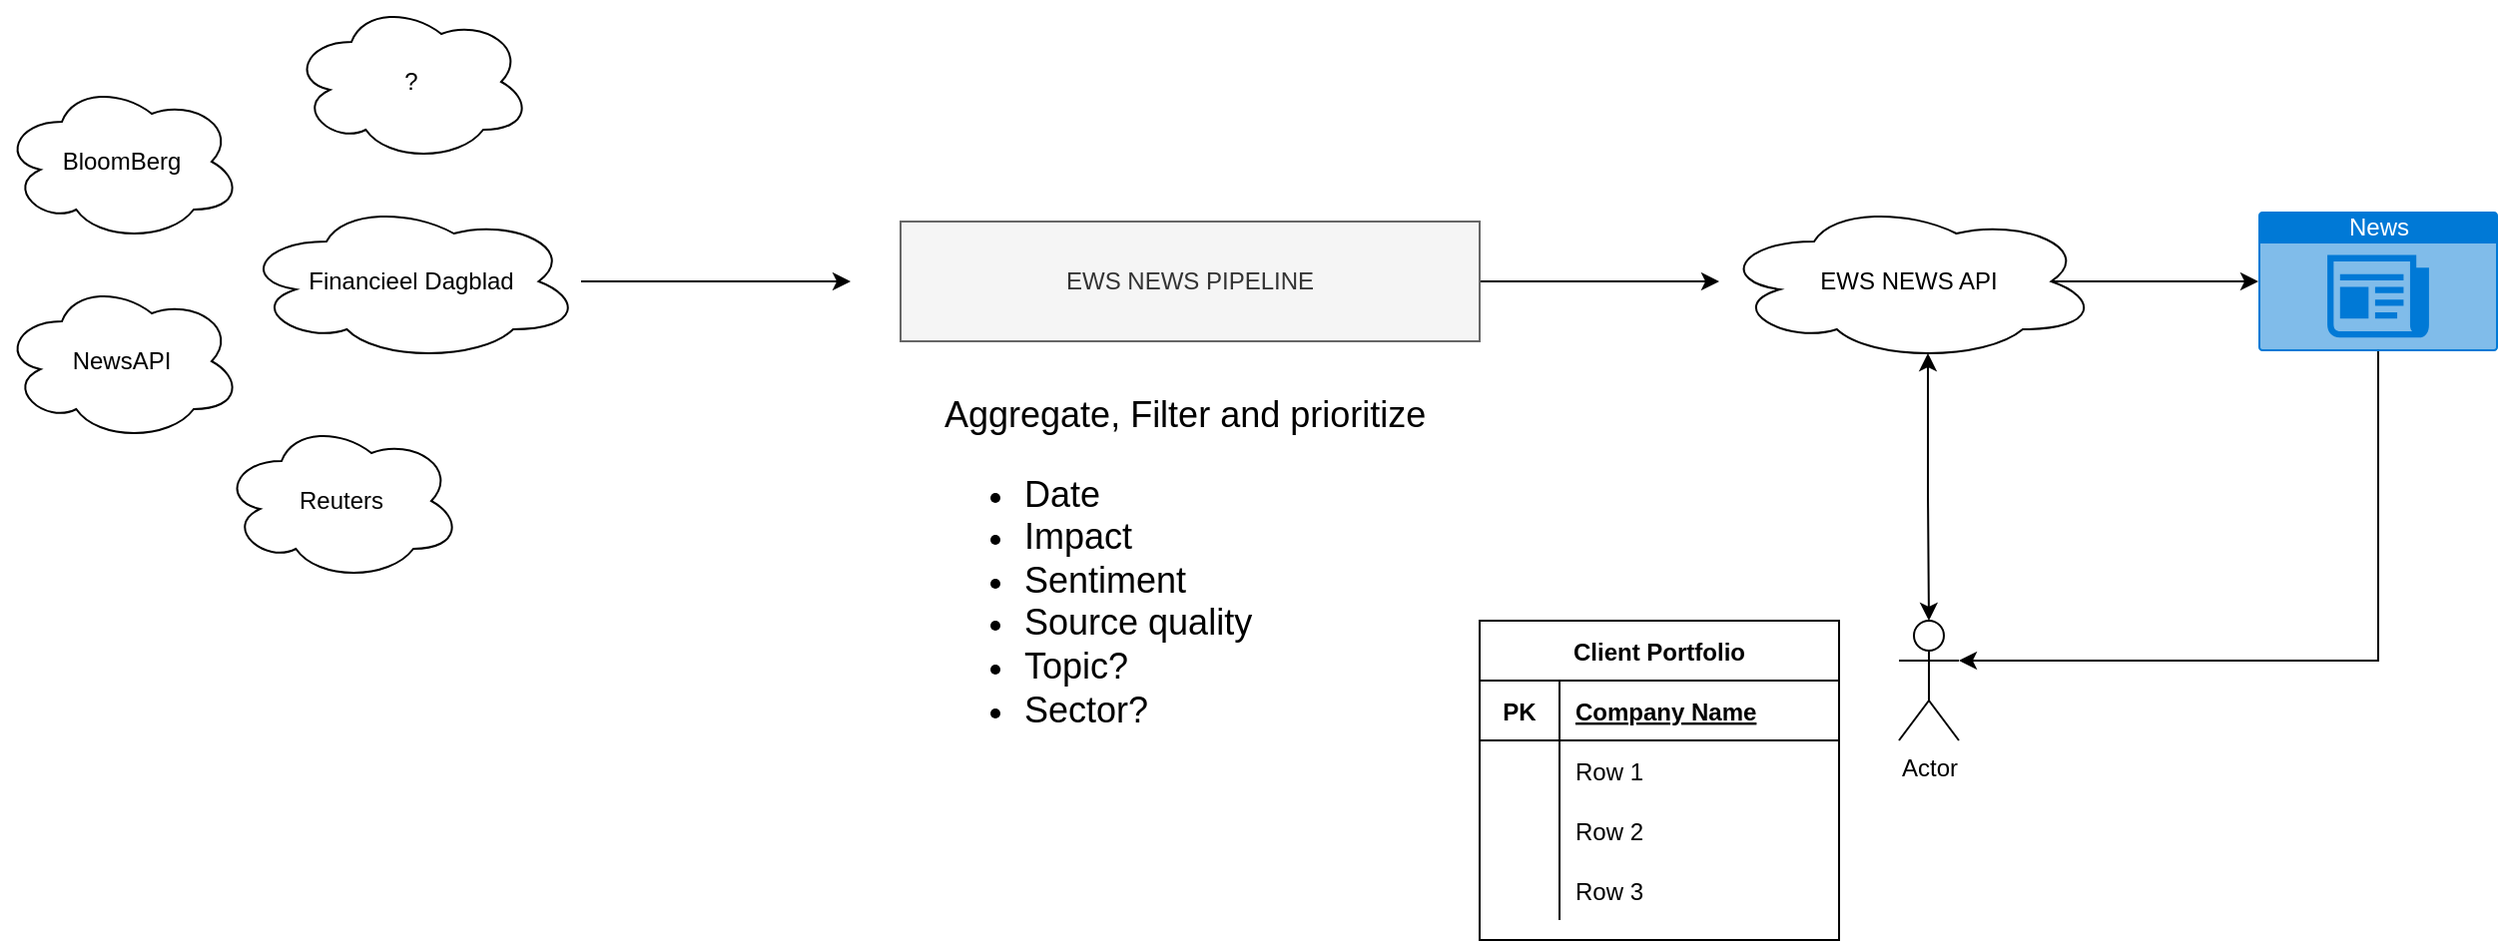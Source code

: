 <mxfile version="14.6.5" type="github">
  <diagram id="oThwvBxUg1dMHxMkPZIc" name="Page-1">
    <mxGraphModel dx="1824" dy="984" grid="1" gridSize="10" guides="1" tooltips="1" connect="1" arrows="1" fold="1" page="1" pageScale="1" pageWidth="1800" pageHeight="8000" math="0" shadow="0">
      <root>
        <mxCell id="0" />
        <mxCell id="1" parent="0" />
        <mxCell id="N71K2Kx4Mg54BnZ_dNbA-1" value="BloomBerg" style="ellipse;shape=cloud;whiteSpace=wrap;html=1;" vertex="1" parent="1">
          <mxGeometry x="100" y="150" width="120" height="80" as="geometry" />
        </mxCell>
        <mxCell id="N71K2Kx4Mg54BnZ_dNbA-2" value="NewsAPI" style="ellipse;shape=cloud;whiteSpace=wrap;html=1;" vertex="1" parent="1">
          <mxGeometry x="100" y="250" width="120" height="80" as="geometry" />
        </mxCell>
        <mxCell id="N71K2Kx4Mg54BnZ_dNbA-8" value="" style="edgeStyle=orthogonalEdgeStyle;rounded=0;orthogonalLoop=1;jettySize=auto;html=1;" edge="1" parent="1" source="N71K2Kx4Mg54BnZ_dNbA-3">
          <mxGeometry relative="1" as="geometry">
            <mxPoint x="525" y="250" as="targetPoint" />
          </mxGeometry>
        </mxCell>
        <mxCell id="N71K2Kx4Mg54BnZ_dNbA-3" value="Financieel Dagblad" style="ellipse;shape=cloud;whiteSpace=wrap;html=1;" vertex="1" parent="1">
          <mxGeometry x="220" y="210" width="170" height="80" as="geometry" />
        </mxCell>
        <mxCell id="N71K2Kx4Mg54BnZ_dNbA-4" value="Reuters" style="ellipse;shape=cloud;whiteSpace=wrap;html=1;" vertex="1" parent="1">
          <mxGeometry x="210" y="320" width="120" height="80" as="geometry" />
        </mxCell>
        <mxCell id="N71K2Kx4Mg54BnZ_dNbA-5" value="?" style="ellipse;shape=cloud;whiteSpace=wrap;html=1;" vertex="1" parent="1">
          <mxGeometry x="245" y="110" width="120" height="80" as="geometry" />
        </mxCell>
        <mxCell id="N71K2Kx4Mg54BnZ_dNbA-29" style="edgeStyle=orthogonalEdgeStyle;rounded=0;orthogonalLoop=1;jettySize=auto;html=1;exitX=1;exitY=0.5;exitDx=0;exitDy=0;" edge="1" parent="1" source="N71K2Kx4Mg54BnZ_dNbA-9">
          <mxGeometry relative="1" as="geometry">
            <mxPoint x="960" y="250" as="targetPoint" />
          </mxGeometry>
        </mxCell>
        <mxCell id="N71K2Kx4Mg54BnZ_dNbA-9" value="EWS NEWS PIPELINE" style="rounded=0;whiteSpace=wrap;html=1;fillColor=#f5f5f5;strokeColor=#666666;fontColor=#333333;" vertex="1" parent="1">
          <mxGeometry x="550" y="220" width="290" height="60" as="geometry" />
        </mxCell>
        <mxCell id="N71K2Kx4Mg54BnZ_dNbA-11" value="Client Portfolio" style="shape=table;startSize=30;container=1;collapsible=1;childLayout=tableLayout;fixedRows=1;rowLines=0;fontStyle=1;align=center;resizeLast=1;" vertex="1" parent="1">
          <mxGeometry x="840" y="420" width="180" height="160" as="geometry" />
        </mxCell>
        <mxCell id="N71K2Kx4Mg54BnZ_dNbA-12" value="" style="shape=partialRectangle;collapsible=0;dropTarget=0;pointerEvents=0;fillColor=none;top=0;left=0;bottom=1;right=0;points=[[0,0.5],[1,0.5]];portConstraint=eastwest;" vertex="1" parent="N71K2Kx4Mg54BnZ_dNbA-11">
          <mxGeometry y="30" width="180" height="30" as="geometry" />
        </mxCell>
        <mxCell id="N71K2Kx4Mg54BnZ_dNbA-13" value="PK" style="shape=partialRectangle;connectable=0;fillColor=none;top=0;left=0;bottom=0;right=0;fontStyle=1;overflow=hidden;" vertex="1" parent="N71K2Kx4Mg54BnZ_dNbA-12">
          <mxGeometry width="40" height="30" as="geometry" />
        </mxCell>
        <mxCell id="N71K2Kx4Mg54BnZ_dNbA-14" value="Company Name" style="shape=partialRectangle;connectable=0;fillColor=none;top=0;left=0;bottom=0;right=0;align=left;spacingLeft=6;fontStyle=5;overflow=hidden;" vertex="1" parent="N71K2Kx4Mg54BnZ_dNbA-12">
          <mxGeometry x="40" width="140" height="30" as="geometry" />
        </mxCell>
        <mxCell id="N71K2Kx4Mg54BnZ_dNbA-15" value="" style="shape=partialRectangle;collapsible=0;dropTarget=0;pointerEvents=0;fillColor=none;top=0;left=0;bottom=0;right=0;points=[[0,0.5],[1,0.5]];portConstraint=eastwest;" vertex="1" parent="N71K2Kx4Mg54BnZ_dNbA-11">
          <mxGeometry y="60" width="180" height="30" as="geometry" />
        </mxCell>
        <mxCell id="N71K2Kx4Mg54BnZ_dNbA-16" value="" style="shape=partialRectangle;connectable=0;fillColor=none;top=0;left=0;bottom=0;right=0;editable=1;overflow=hidden;" vertex="1" parent="N71K2Kx4Mg54BnZ_dNbA-15">
          <mxGeometry width="40" height="30" as="geometry" />
        </mxCell>
        <mxCell id="N71K2Kx4Mg54BnZ_dNbA-17" value="Row 1" style="shape=partialRectangle;connectable=0;fillColor=none;top=0;left=0;bottom=0;right=0;align=left;spacingLeft=6;overflow=hidden;" vertex="1" parent="N71K2Kx4Mg54BnZ_dNbA-15">
          <mxGeometry x="40" width="140" height="30" as="geometry" />
        </mxCell>
        <mxCell id="N71K2Kx4Mg54BnZ_dNbA-18" value="" style="shape=partialRectangle;collapsible=0;dropTarget=0;pointerEvents=0;fillColor=none;top=0;left=0;bottom=0;right=0;points=[[0,0.5],[1,0.5]];portConstraint=eastwest;" vertex="1" parent="N71K2Kx4Mg54BnZ_dNbA-11">
          <mxGeometry y="90" width="180" height="30" as="geometry" />
        </mxCell>
        <mxCell id="N71K2Kx4Mg54BnZ_dNbA-19" value="" style="shape=partialRectangle;connectable=0;fillColor=none;top=0;left=0;bottom=0;right=0;editable=1;overflow=hidden;" vertex="1" parent="N71K2Kx4Mg54BnZ_dNbA-18">
          <mxGeometry width="40" height="30" as="geometry" />
        </mxCell>
        <mxCell id="N71K2Kx4Mg54BnZ_dNbA-20" value="Row 2" style="shape=partialRectangle;connectable=0;fillColor=none;top=0;left=0;bottom=0;right=0;align=left;spacingLeft=6;overflow=hidden;" vertex="1" parent="N71K2Kx4Mg54BnZ_dNbA-18">
          <mxGeometry x="40" width="140" height="30" as="geometry" />
        </mxCell>
        <mxCell id="N71K2Kx4Mg54BnZ_dNbA-21" value="" style="shape=partialRectangle;collapsible=0;dropTarget=0;pointerEvents=0;fillColor=none;top=0;left=0;bottom=0;right=0;points=[[0,0.5],[1,0.5]];portConstraint=eastwest;" vertex="1" parent="N71K2Kx4Mg54BnZ_dNbA-11">
          <mxGeometry y="120" width="180" height="30" as="geometry" />
        </mxCell>
        <mxCell id="N71K2Kx4Mg54BnZ_dNbA-22" value="" style="shape=partialRectangle;connectable=0;fillColor=none;top=0;left=0;bottom=0;right=0;editable=1;overflow=hidden;" vertex="1" parent="N71K2Kx4Mg54BnZ_dNbA-21">
          <mxGeometry width="40" height="30" as="geometry" />
        </mxCell>
        <mxCell id="N71K2Kx4Mg54BnZ_dNbA-23" value="Row 3" style="shape=partialRectangle;connectable=0;fillColor=none;top=0;left=0;bottom=0;right=0;align=left;spacingLeft=6;overflow=hidden;" vertex="1" parent="N71K2Kx4Mg54BnZ_dNbA-21">
          <mxGeometry x="40" width="140" height="30" as="geometry" />
        </mxCell>
        <mxCell id="N71K2Kx4Mg54BnZ_dNbA-26" value="Actor" style="shape=umlActor;verticalLabelPosition=bottom;verticalAlign=top;html=1;outlineConnect=0;" vertex="1" parent="1">
          <mxGeometry x="1050" y="420" width="30" height="60" as="geometry" />
        </mxCell>
        <mxCell id="N71K2Kx4Mg54BnZ_dNbA-31" style="edgeStyle=orthogonalEdgeStyle;rounded=0;orthogonalLoop=1;jettySize=auto;html=1;exitX=0.55;exitY=0.95;exitDx=0;exitDy=0;exitPerimeter=0;startArrow=classic;startFill=1;entryX=0.5;entryY=0;entryDx=0;entryDy=0;entryPerimeter=0;" edge="1" parent="1" source="N71K2Kx4Mg54BnZ_dNbA-28" target="N71K2Kx4Mg54BnZ_dNbA-26">
          <mxGeometry relative="1" as="geometry">
            <mxPoint x="1066" y="390" as="targetPoint" />
          </mxGeometry>
        </mxCell>
        <mxCell id="N71K2Kx4Mg54BnZ_dNbA-39" style="edgeStyle=orthogonalEdgeStyle;rounded=0;orthogonalLoop=1;jettySize=auto;html=1;exitX=0.875;exitY=0.5;exitDx=0;exitDy=0;exitPerimeter=0;entryX=0;entryY=0.5;entryDx=0;entryDy=0;entryPerimeter=0;startArrow=none;startFill=0;" edge="1" parent="1" source="N71K2Kx4Mg54BnZ_dNbA-28" target="N71K2Kx4Mg54BnZ_dNbA-33">
          <mxGeometry relative="1" as="geometry" />
        </mxCell>
        <mxCell id="N71K2Kx4Mg54BnZ_dNbA-28" value="EWS NEWS API" style="ellipse;shape=cloud;whiteSpace=wrap;html=1;" vertex="1" parent="1">
          <mxGeometry x="960" y="210" width="190" height="80" as="geometry" />
        </mxCell>
        <mxCell id="N71K2Kx4Mg54BnZ_dNbA-40" style="edgeStyle=orthogonalEdgeStyle;rounded=0;orthogonalLoop=1;jettySize=auto;html=1;exitX=0.5;exitY=1;exitDx=0;exitDy=0;exitPerimeter=0;entryX=1;entryY=0.333;entryDx=0;entryDy=0;entryPerimeter=0;startArrow=none;startFill=0;" edge="1" parent="1" source="N71K2Kx4Mg54BnZ_dNbA-33" target="N71K2Kx4Mg54BnZ_dNbA-26">
          <mxGeometry relative="1" as="geometry" />
        </mxCell>
        <mxCell id="N71K2Kx4Mg54BnZ_dNbA-33" value="News" style="html=1;strokeColor=none;fillColor=#0079D6;labelPosition=center;verticalLabelPosition=middle;verticalAlign=top;align=center;fontSize=12;outlineConnect=0;spacingTop=-6;fontColor=#FFFFFF;shape=mxgraph.sitemap.news;" vertex="1" parent="1">
          <mxGeometry x="1230" y="215" width="120" height="70" as="geometry" />
        </mxCell>
        <mxCell id="N71K2Kx4Mg54BnZ_dNbA-37" value="&lt;font style=&quot;font-size: 18px&quot;&gt;Aggregate, Filter and prioritize&lt;br&gt;&lt;ul&gt;&lt;li&gt;&lt;font style=&quot;font-size: 18px&quot;&gt;&lt;span&gt;Date&lt;/span&gt;&lt;/font&gt;&lt;/li&gt;&lt;li&gt;&lt;font style=&quot;font-size: 18px&quot;&gt;&lt;span&gt;Impact&lt;/span&gt;&lt;/font&gt;&lt;/li&gt;&lt;li&gt;&lt;font style=&quot;font-size: 18px&quot;&gt;&lt;span&gt;Sentiment&lt;/span&gt;&lt;/font&gt;&lt;/li&gt;&lt;li&gt;&lt;font style=&quot;font-size: 18px&quot;&gt;&lt;span&gt;Source quality&lt;/span&gt;&lt;/font&gt;&lt;/li&gt;&lt;li&gt;&lt;font style=&quot;font-size: 18px&quot;&gt;&lt;span&gt;Topic?&lt;/span&gt;&lt;/font&gt;&lt;/li&gt;&lt;li&gt;&lt;font style=&quot;font-size: 18px&quot;&gt;&lt;span&gt;Sector?&lt;/span&gt;&lt;/font&gt;&lt;/li&gt;&lt;/ul&gt;&lt;/font&gt;" style="text;html=1;strokeColor=none;fillColor=none;align=left;verticalAlign=top;whiteSpace=wrap;rounded=0;" vertex="1" parent="1">
          <mxGeometry x="570" y="300" width="250" height="200" as="geometry" />
        </mxCell>
      </root>
    </mxGraphModel>
  </diagram>
</mxfile>
